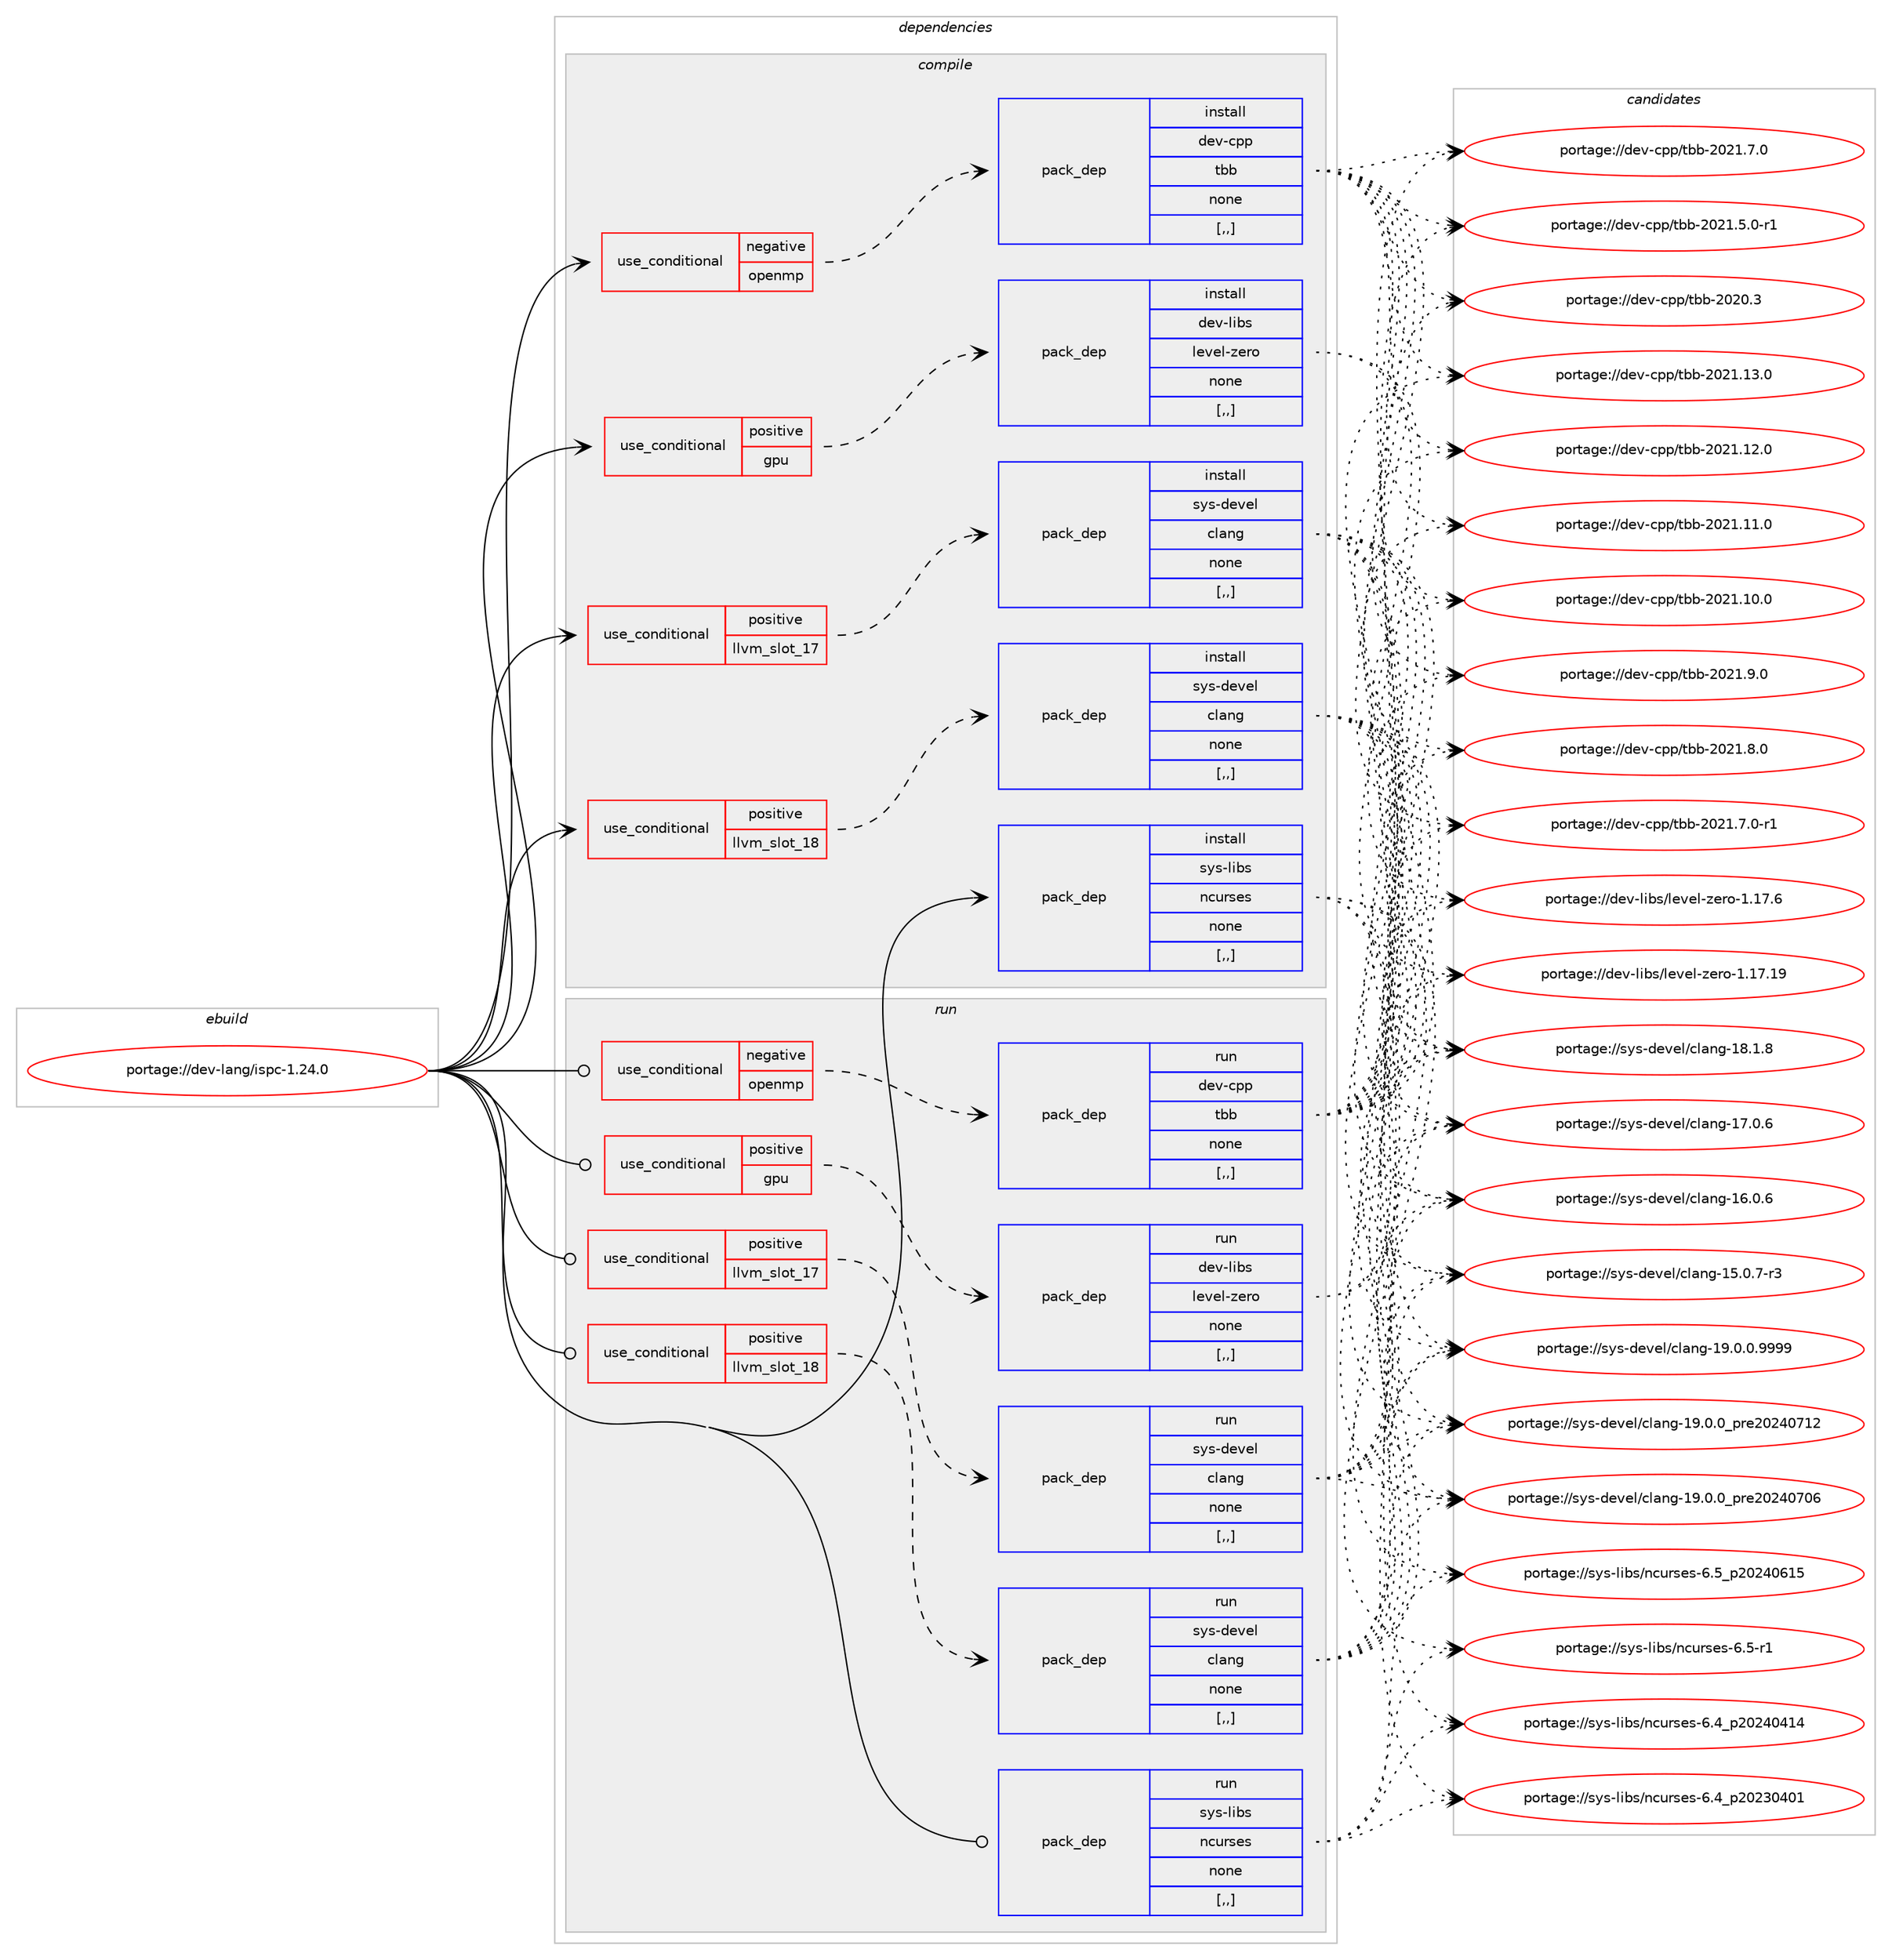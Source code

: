 digraph prolog {

# *************
# Graph options
# *************

newrank=true;
concentrate=true;
compound=true;
graph [rankdir=LR,fontname=Helvetica,fontsize=10,ranksep=1.5];#, ranksep=2.5, nodesep=0.2];
edge  [arrowhead=vee];
node  [fontname=Helvetica,fontsize=10];

# **********
# The ebuild
# **********

subgraph cluster_leftcol {
color=gray;
rank=same;
label=<<i>ebuild</i>>;
id [label="portage://dev-lang/ispc-1.24.0", color=red, width=4, href="../dev-lang/ispc-1.24.0.svg"];
}

# ****************
# The dependencies
# ****************

subgraph cluster_midcol {
color=gray;
label=<<i>dependencies</i>>;
subgraph cluster_compile {
fillcolor="#eeeeee";
style=filled;
label=<<i>compile</i>>;
subgraph cond22834 {
dependency98429 [label=<<TABLE BORDER="0" CELLBORDER="1" CELLSPACING="0" CELLPADDING="4"><TR><TD ROWSPAN="3" CELLPADDING="10">use_conditional</TD></TR><TR><TD>negative</TD></TR><TR><TD>openmp</TD></TR></TABLE>>, shape=none, color=red];
subgraph pack74538 {
dependency98430 [label=<<TABLE BORDER="0" CELLBORDER="1" CELLSPACING="0" CELLPADDING="4" WIDTH="220"><TR><TD ROWSPAN="6" CELLPADDING="30">pack_dep</TD></TR><TR><TD WIDTH="110">install</TD></TR><TR><TD>dev-cpp</TD></TR><TR><TD>tbb</TD></TR><TR><TD>none</TD></TR><TR><TD>[,,]</TD></TR></TABLE>>, shape=none, color=blue];
}
dependency98429:e -> dependency98430:w [weight=20,style="dashed",arrowhead="vee"];
}
id:e -> dependency98429:w [weight=20,style="solid",arrowhead="vee"];
subgraph cond22835 {
dependency98431 [label=<<TABLE BORDER="0" CELLBORDER="1" CELLSPACING="0" CELLPADDING="4"><TR><TD ROWSPAN="3" CELLPADDING="10">use_conditional</TD></TR><TR><TD>positive</TD></TR><TR><TD>gpu</TD></TR></TABLE>>, shape=none, color=red];
subgraph pack74539 {
dependency98432 [label=<<TABLE BORDER="0" CELLBORDER="1" CELLSPACING="0" CELLPADDING="4" WIDTH="220"><TR><TD ROWSPAN="6" CELLPADDING="30">pack_dep</TD></TR><TR><TD WIDTH="110">install</TD></TR><TR><TD>dev-libs</TD></TR><TR><TD>level-zero</TD></TR><TR><TD>none</TD></TR><TR><TD>[,,]</TD></TR></TABLE>>, shape=none, color=blue];
}
dependency98431:e -> dependency98432:w [weight=20,style="dashed",arrowhead="vee"];
}
id:e -> dependency98431:w [weight=20,style="solid",arrowhead="vee"];
subgraph cond22836 {
dependency98433 [label=<<TABLE BORDER="0" CELLBORDER="1" CELLSPACING="0" CELLPADDING="4"><TR><TD ROWSPAN="3" CELLPADDING="10">use_conditional</TD></TR><TR><TD>positive</TD></TR><TR><TD>llvm_slot_17</TD></TR></TABLE>>, shape=none, color=red];
subgraph pack74540 {
dependency98434 [label=<<TABLE BORDER="0" CELLBORDER="1" CELLSPACING="0" CELLPADDING="4" WIDTH="220"><TR><TD ROWSPAN="6" CELLPADDING="30">pack_dep</TD></TR><TR><TD WIDTH="110">install</TD></TR><TR><TD>sys-devel</TD></TR><TR><TD>clang</TD></TR><TR><TD>none</TD></TR><TR><TD>[,,]</TD></TR></TABLE>>, shape=none, color=blue];
}
dependency98433:e -> dependency98434:w [weight=20,style="dashed",arrowhead="vee"];
}
id:e -> dependency98433:w [weight=20,style="solid",arrowhead="vee"];
subgraph cond22837 {
dependency98435 [label=<<TABLE BORDER="0" CELLBORDER="1" CELLSPACING="0" CELLPADDING="4"><TR><TD ROWSPAN="3" CELLPADDING="10">use_conditional</TD></TR><TR><TD>positive</TD></TR><TR><TD>llvm_slot_18</TD></TR></TABLE>>, shape=none, color=red];
subgraph pack74541 {
dependency98436 [label=<<TABLE BORDER="0" CELLBORDER="1" CELLSPACING="0" CELLPADDING="4" WIDTH="220"><TR><TD ROWSPAN="6" CELLPADDING="30">pack_dep</TD></TR><TR><TD WIDTH="110">install</TD></TR><TR><TD>sys-devel</TD></TR><TR><TD>clang</TD></TR><TR><TD>none</TD></TR><TR><TD>[,,]</TD></TR></TABLE>>, shape=none, color=blue];
}
dependency98435:e -> dependency98436:w [weight=20,style="dashed",arrowhead="vee"];
}
id:e -> dependency98435:w [weight=20,style="solid",arrowhead="vee"];
subgraph pack74542 {
dependency98437 [label=<<TABLE BORDER="0" CELLBORDER="1" CELLSPACING="0" CELLPADDING="4" WIDTH="220"><TR><TD ROWSPAN="6" CELLPADDING="30">pack_dep</TD></TR><TR><TD WIDTH="110">install</TD></TR><TR><TD>sys-libs</TD></TR><TR><TD>ncurses</TD></TR><TR><TD>none</TD></TR><TR><TD>[,,]</TD></TR></TABLE>>, shape=none, color=blue];
}
id:e -> dependency98437:w [weight=20,style="solid",arrowhead="vee"];
}
subgraph cluster_compileandrun {
fillcolor="#eeeeee";
style=filled;
label=<<i>compile and run</i>>;
}
subgraph cluster_run {
fillcolor="#eeeeee";
style=filled;
label=<<i>run</i>>;
subgraph cond22838 {
dependency98438 [label=<<TABLE BORDER="0" CELLBORDER="1" CELLSPACING="0" CELLPADDING="4"><TR><TD ROWSPAN="3" CELLPADDING="10">use_conditional</TD></TR><TR><TD>negative</TD></TR><TR><TD>openmp</TD></TR></TABLE>>, shape=none, color=red];
subgraph pack74543 {
dependency98439 [label=<<TABLE BORDER="0" CELLBORDER="1" CELLSPACING="0" CELLPADDING="4" WIDTH="220"><TR><TD ROWSPAN="6" CELLPADDING="30">pack_dep</TD></TR><TR><TD WIDTH="110">run</TD></TR><TR><TD>dev-cpp</TD></TR><TR><TD>tbb</TD></TR><TR><TD>none</TD></TR><TR><TD>[,,]</TD></TR></TABLE>>, shape=none, color=blue];
}
dependency98438:e -> dependency98439:w [weight=20,style="dashed",arrowhead="vee"];
}
id:e -> dependency98438:w [weight=20,style="solid",arrowhead="odot"];
subgraph cond22839 {
dependency98440 [label=<<TABLE BORDER="0" CELLBORDER="1" CELLSPACING="0" CELLPADDING="4"><TR><TD ROWSPAN="3" CELLPADDING="10">use_conditional</TD></TR><TR><TD>positive</TD></TR><TR><TD>gpu</TD></TR></TABLE>>, shape=none, color=red];
subgraph pack74544 {
dependency98441 [label=<<TABLE BORDER="0" CELLBORDER="1" CELLSPACING="0" CELLPADDING="4" WIDTH="220"><TR><TD ROWSPAN="6" CELLPADDING="30">pack_dep</TD></TR><TR><TD WIDTH="110">run</TD></TR><TR><TD>dev-libs</TD></TR><TR><TD>level-zero</TD></TR><TR><TD>none</TD></TR><TR><TD>[,,]</TD></TR></TABLE>>, shape=none, color=blue];
}
dependency98440:e -> dependency98441:w [weight=20,style="dashed",arrowhead="vee"];
}
id:e -> dependency98440:w [weight=20,style="solid",arrowhead="odot"];
subgraph cond22840 {
dependency98442 [label=<<TABLE BORDER="0" CELLBORDER="1" CELLSPACING="0" CELLPADDING="4"><TR><TD ROWSPAN="3" CELLPADDING="10">use_conditional</TD></TR><TR><TD>positive</TD></TR><TR><TD>llvm_slot_17</TD></TR></TABLE>>, shape=none, color=red];
subgraph pack74545 {
dependency98443 [label=<<TABLE BORDER="0" CELLBORDER="1" CELLSPACING="0" CELLPADDING="4" WIDTH="220"><TR><TD ROWSPAN="6" CELLPADDING="30">pack_dep</TD></TR><TR><TD WIDTH="110">run</TD></TR><TR><TD>sys-devel</TD></TR><TR><TD>clang</TD></TR><TR><TD>none</TD></TR><TR><TD>[,,]</TD></TR></TABLE>>, shape=none, color=blue];
}
dependency98442:e -> dependency98443:w [weight=20,style="dashed",arrowhead="vee"];
}
id:e -> dependency98442:w [weight=20,style="solid",arrowhead="odot"];
subgraph cond22841 {
dependency98444 [label=<<TABLE BORDER="0" CELLBORDER="1" CELLSPACING="0" CELLPADDING="4"><TR><TD ROWSPAN="3" CELLPADDING="10">use_conditional</TD></TR><TR><TD>positive</TD></TR><TR><TD>llvm_slot_18</TD></TR></TABLE>>, shape=none, color=red];
subgraph pack74546 {
dependency98445 [label=<<TABLE BORDER="0" CELLBORDER="1" CELLSPACING="0" CELLPADDING="4" WIDTH="220"><TR><TD ROWSPAN="6" CELLPADDING="30">pack_dep</TD></TR><TR><TD WIDTH="110">run</TD></TR><TR><TD>sys-devel</TD></TR><TR><TD>clang</TD></TR><TR><TD>none</TD></TR><TR><TD>[,,]</TD></TR></TABLE>>, shape=none, color=blue];
}
dependency98444:e -> dependency98445:w [weight=20,style="dashed",arrowhead="vee"];
}
id:e -> dependency98444:w [weight=20,style="solid",arrowhead="odot"];
subgraph pack74547 {
dependency98446 [label=<<TABLE BORDER="0" CELLBORDER="1" CELLSPACING="0" CELLPADDING="4" WIDTH="220"><TR><TD ROWSPAN="6" CELLPADDING="30">pack_dep</TD></TR><TR><TD WIDTH="110">run</TD></TR><TR><TD>sys-libs</TD></TR><TR><TD>ncurses</TD></TR><TR><TD>none</TD></TR><TR><TD>[,,]</TD></TR></TABLE>>, shape=none, color=blue];
}
id:e -> dependency98446:w [weight=20,style="solid",arrowhead="odot"];
}
}

# **************
# The candidates
# **************

subgraph cluster_choices {
rank=same;
color=gray;
label=<<i>candidates</i>>;

subgraph choice74538 {
color=black;
nodesep=1;
choice100101118459911211247116989845504850494649514648 [label="portage://dev-cpp/tbb-2021.13.0", color=red, width=4,href="../dev-cpp/tbb-2021.13.0.svg"];
choice100101118459911211247116989845504850494649504648 [label="portage://dev-cpp/tbb-2021.12.0", color=red, width=4,href="../dev-cpp/tbb-2021.12.0.svg"];
choice100101118459911211247116989845504850494649494648 [label="portage://dev-cpp/tbb-2021.11.0", color=red, width=4,href="../dev-cpp/tbb-2021.11.0.svg"];
choice100101118459911211247116989845504850494649484648 [label="portage://dev-cpp/tbb-2021.10.0", color=red, width=4,href="../dev-cpp/tbb-2021.10.0.svg"];
choice1001011184599112112471169898455048504946574648 [label="portage://dev-cpp/tbb-2021.9.0", color=red, width=4,href="../dev-cpp/tbb-2021.9.0.svg"];
choice1001011184599112112471169898455048504946564648 [label="portage://dev-cpp/tbb-2021.8.0", color=red, width=4,href="../dev-cpp/tbb-2021.8.0.svg"];
choice10010111845991121124711698984550485049465546484511449 [label="portage://dev-cpp/tbb-2021.7.0-r1", color=red, width=4,href="../dev-cpp/tbb-2021.7.0-r1.svg"];
choice1001011184599112112471169898455048504946554648 [label="portage://dev-cpp/tbb-2021.7.0", color=red, width=4,href="../dev-cpp/tbb-2021.7.0.svg"];
choice10010111845991121124711698984550485049465346484511449 [label="portage://dev-cpp/tbb-2021.5.0-r1", color=red, width=4,href="../dev-cpp/tbb-2021.5.0-r1.svg"];
choice100101118459911211247116989845504850484651 [label="portage://dev-cpp/tbb-2020.3", color=red, width=4,href="../dev-cpp/tbb-2020.3.svg"];
dependency98430:e -> choice100101118459911211247116989845504850494649514648:w [style=dotted,weight="100"];
dependency98430:e -> choice100101118459911211247116989845504850494649504648:w [style=dotted,weight="100"];
dependency98430:e -> choice100101118459911211247116989845504850494649494648:w [style=dotted,weight="100"];
dependency98430:e -> choice100101118459911211247116989845504850494649484648:w [style=dotted,weight="100"];
dependency98430:e -> choice1001011184599112112471169898455048504946574648:w [style=dotted,weight="100"];
dependency98430:e -> choice1001011184599112112471169898455048504946564648:w [style=dotted,weight="100"];
dependency98430:e -> choice10010111845991121124711698984550485049465546484511449:w [style=dotted,weight="100"];
dependency98430:e -> choice1001011184599112112471169898455048504946554648:w [style=dotted,weight="100"];
dependency98430:e -> choice10010111845991121124711698984550485049465346484511449:w [style=dotted,weight="100"];
dependency98430:e -> choice100101118459911211247116989845504850484651:w [style=dotted,weight="100"];
}
subgraph choice74539 {
color=black;
nodesep=1;
choice100101118451081059811547108101118101108451221011141114549464955464957 [label="portage://dev-libs/level-zero-1.17.19", color=red, width=4,href="../dev-libs/level-zero-1.17.19.svg"];
choice1001011184510810598115471081011181011084512210111411145494649554654 [label="portage://dev-libs/level-zero-1.17.6", color=red, width=4,href="../dev-libs/level-zero-1.17.6.svg"];
dependency98432:e -> choice100101118451081059811547108101118101108451221011141114549464955464957:w [style=dotted,weight="100"];
dependency98432:e -> choice1001011184510810598115471081011181011084512210111411145494649554654:w [style=dotted,weight="100"];
}
subgraph choice74540 {
color=black;
nodesep=1;
choice11512111545100101118101108479910897110103454957464846484657575757 [label="portage://sys-devel/clang-19.0.0.9999", color=red, width=4,href="../sys-devel/clang-19.0.0.9999.svg"];
choice1151211154510010111810110847991089711010345495746484648951121141015048505248554950 [label="portage://sys-devel/clang-19.0.0_pre20240712", color=red, width=4,href="../sys-devel/clang-19.0.0_pre20240712.svg"];
choice1151211154510010111810110847991089711010345495746484648951121141015048505248554854 [label="portage://sys-devel/clang-19.0.0_pre20240706", color=red, width=4,href="../sys-devel/clang-19.0.0_pre20240706.svg"];
choice1151211154510010111810110847991089711010345495646494656 [label="portage://sys-devel/clang-18.1.8", color=red, width=4,href="../sys-devel/clang-18.1.8.svg"];
choice1151211154510010111810110847991089711010345495546484654 [label="portage://sys-devel/clang-17.0.6", color=red, width=4,href="../sys-devel/clang-17.0.6.svg"];
choice1151211154510010111810110847991089711010345495446484654 [label="portage://sys-devel/clang-16.0.6", color=red, width=4,href="../sys-devel/clang-16.0.6.svg"];
choice11512111545100101118101108479910897110103454953464846554511451 [label="portage://sys-devel/clang-15.0.7-r3", color=red, width=4,href="../sys-devel/clang-15.0.7-r3.svg"];
dependency98434:e -> choice11512111545100101118101108479910897110103454957464846484657575757:w [style=dotted,weight="100"];
dependency98434:e -> choice1151211154510010111810110847991089711010345495746484648951121141015048505248554950:w [style=dotted,weight="100"];
dependency98434:e -> choice1151211154510010111810110847991089711010345495746484648951121141015048505248554854:w [style=dotted,weight="100"];
dependency98434:e -> choice1151211154510010111810110847991089711010345495646494656:w [style=dotted,weight="100"];
dependency98434:e -> choice1151211154510010111810110847991089711010345495546484654:w [style=dotted,weight="100"];
dependency98434:e -> choice1151211154510010111810110847991089711010345495446484654:w [style=dotted,weight="100"];
dependency98434:e -> choice11512111545100101118101108479910897110103454953464846554511451:w [style=dotted,weight="100"];
}
subgraph choice74541 {
color=black;
nodesep=1;
choice11512111545100101118101108479910897110103454957464846484657575757 [label="portage://sys-devel/clang-19.0.0.9999", color=red, width=4,href="../sys-devel/clang-19.0.0.9999.svg"];
choice1151211154510010111810110847991089711010345495746484648951121141015048505248554950 [label="portage://sys-devel/clang-19.0.0_pre20240712", color=red, width=4,href="../sys-devel/clang-19.0.0_pre20240712.svg"];
choice1151211154510010111810110847991089711010345495746484648951121141015048505248554854 [label="portage://sys-devel/clang-19.0.0_pre20240706", color=red, width=4,href="../sys-devel/clang-19.0.0_pre20240706.svg"];
choice1151211154510010111810110847991089711010345495646494656 [label="portage://sys-devel/clang-18.1.8", color=red, width=4,href="../sys-devel/clang-18.1.8.svg"];
choice1151211154510010111810110847991089711010345495546484654 [label="portage://sys-devel/clang-17.0.6", color=red, width=4,href="../sys-devel/clang-17.0.6.svg"];
choice1151211154510010111810110847991089711010345495446484654 [label="portage://sys-devel/clang-16.0.6", color=red, width=4,href="../sys-devel/clang-16.0.6.svg"];
choice11512111545100101118101108479910897110103454953464846554511451 [label="portage://sys-devel/clang-15.0.7-r3", color=red, width=4,href="../sys-devel/clang-15.0.7-r3.svg"];
dependency98436:e -> choice11512111545100101118101108479910897110103454957464846484657575757:w [style=dotted,weight="100"];
dependency98436:e -> choice1151211154510010111810110847991089711010345495746484648951121141015048505248554950:w [style=dotted,weight="100"];
dependency98436:e -> choice1151211154510010111810110847991089711010345495746484648951121141015048505248554854:w [style=dotted,weight="100"];
dependency98436:e -> choice1151211154510010111810110847991089711010345495646494656:w [style=dotted,weight="100"];
dependency98436:e -> choice1151211154510010111810110847991089711010345495546484654:w [style=dotted,weight="100"];
dependency98436:e -> choice1151211154510010111810110847991089711010345495446484654:w [style=dotted,weight="100"];
dependency98436:e -> choice11512111545100101118101108479910897110103454953464846554511451:w [style=dotted,weight="100"];
}
subgraph choice74542 {
color=black;
nodesep=1;
choice1151211154510810598115471109911711411510111545544653951125048505248544953 [label="portage://sys-libs/ncurses-6.5_p20240615", color=red, width=4,href="../sys-libs/ncurses-6.5_p20240615.svg"];
choice11512111545108105981154711099117114115101115455446534511449 [label="portage://sys-libs/ncurses-6.5-r1", color=red, width=4,href="../sys-libs/ncurses-6.5-r1.svg"];
choice1151211154510810598115471109911711411510111545544652951125048505248524952 [label="portage://sys-libs/ncurses-6.4_p20240414", color=red, width=4,href="../sys-libs/ncurses-6.4_p20240414.svg"];
choice1151211154510810598115471109911711411510111545544652951125048505148524849 [label="portage://sys-libs/ncurses-6.4_p20230401", color=red, width=4,href="../sys-libs/ncurses-6.4_p20230401.svg"];
dependency98437:e -> choice1151211154510810598115471109911711411510111545544653951125048505248544953:w [style=dotted,weight="100"];
dependency98437:e -> choice11512111545108105981154711099117114115101115455446534511449:w [style=dotted,weight="100"];
dependency98437:e -> choice1151211154510810598115471109911711411510111545544652951125048505248524952:w [style=dotted,weight="100"];
dependency98437:e -> choice1151211154510810598115471109911711411510111545544652951125048505148524849:w [style=dotted,weight="100"];
}
subgraph choice74543 {
color=black;
nodesep=1;
choice100101118459911211247116989845504850494649514648 [label="portage://dev-cpp/tbb-2021.13.0", color=red, width=4,href="../dev-cpp/tbb-2021.13.0.svg"];
choice100101118459911211247116989845504850494649504648 [label="portage://dev-cpp/tbb-2021.12.0", color=red, width=4,href="../dev-cpp/tbb-2021.12.0.svg"];
choice100101118459911211247116989845504850494649494648 [label="portage://dev-cpp/tbb-2021.11.0", color=red, width=4,href="../dev-cpp/tbb-2021.11.0.svg"];
choice100101118459911211247116989845504850494649484648 [label="portage://dev-cpp/tbb-2021.10.0", color=red, width=4,href="../dev-cpp/tbb-2021.10.0.svg"];
choice1001011184599112112471169898455048504946574648 [label="portage://dev-cpp/tbb-2021.9.0", color=red, width=4,href="../dev-cpp/tbb-2021.9.0.svg"];
choice1001011184599112112471169898455048504946564648 [label="portage://dev-cpp/tbb-2021.8.0", color=red, width=4,href="../dev-cpp/tbb-2021.8.0.svg"];
choice10010111845991121124711698984550485049465546484511449 [label="portage://dev-cpp/tbb-2021.7.0-r1", color=red, width=4,href="../dev-cpp/tbb-2021.7.0-r1.svg"];
choice1001011184599112112471169898455048504946554648 [label="portage://dev-cpp/tbb-2021.7.0", color=red, width=4,href="../dev-cpp/tbb-2021.7.0.svg"];
choice10010111845991121124711698984550485049465346484511449 [label="portage://dev-cpp/tbb-2021.5.0-r1", color=red, width=4,href="../dev-cpp/tbb-2021.5.0-r1.svg"];
choice100101118459911211247116989845504850484651 [label="portage://dev-cpp/tbb-2020.3", color=red, width=4,href="../dev-cpp/tbb-2020.3.svg"];
dependency98439:e -> choice100101118459911211247116989845504850494649514648:w [style=dotted,weight="100"];
dependency98439:e -> choice100101118459911211247116989845504850494649504648:w [style=dotted,weight="100"];
dependency98439:e -> choice100101118459911211247116989845504850494649494648:w [style=dotted,weight="100"];
dependency98439:e -> choice100101118459911211247116989845504850494649484648:w [style=dotted,weight="100"];
dependency98439:e -> choice1001011184599112112471169898455048504946574648:w [style=dotted,weight="100"];
dependency98439:e -> choice1001011184599112112471169898455048504946564648:w [style=dotted,weight="100"];
dependency98439:e -> choice10010111845991121124711698984550485049465546484511449:w [style=dotted,weight="100"];
dependency98439:e -> choice1001011184599112112471169898455048504946554648:w [style=dotted,weight="100"];
dependency98439:e -> choice10010111845991121124711698984550485049465346484511449:w [style=dotted,weight="100"];
dependency98439:e -> choice100101118459911211247116989845504850484651:w [style=dotted,weight="100"];
}
subgraph choice74544 {
color=black;
nodesep=1;
choice100101118451081059811547108101118101108451221011141114549464955464957 [label="portage://dev-libs/level-zero-1.17.19", color=red, width=4,href="../dev-libs/level-zero-1.17.19.svg"];
choice1001011184510810598115471081011181011084512210111411145494649554654 [label="portage://dev-libs/level-zero-1.17.6", color=red, width=4,href="../dev-libs/level-zero-1.17.6.svg"];
dependency98441:e -> choice100101118451081059811547108101118101108451221011141114549464955464957:w [style=dotted,weight="100"];
dependency98441:e -> choice1001011184510810598115471081011181011084512210111411145494649554654:w [style=dotted,weight="100"];
}
subgraph choice74545 {
color=black;
nodesep=1;
choice11512111545100101118101108479910897110103454957464846484657575757 [label="portage://sys-devel/clang-19.0.0.9999", color=red, width=4,href="../sys-devel/clang-19.0.0.9999.svg"];
choice1151211154510010111810110847991089711010345495746484648951121141015048505248554950 [label="portage://sys-devel/clang-19.0.0_pre20240712", color=red, width=4,href="../sys-devel/clang-19.0.0_pre20240712.svg"];
choice1151211154510010111810110847991089711010345495746484648951121141015048505248554854 [label="portage://sys-devel/clang-19.0.0_pre20240706", color=red, width=4,href="../sys-devel/clang-19.0.0_pre20240706.svg"];
choice1151211154510010111810110847991089711010345495646494656 [label="portage://sys-devel/clang-18.1.8", color=red, width=4,href="../sys-devel/clang-18.1.8.svg"];
choice1151211154510010111810110847991089711010345495546484654 [label="portage://sys-devel/clang-17.0.6", color=red, width=4,href="../sys-devel/clang-17.0.6.svg"];
choice1151211154510010111810110847991089711010345495446484654 [label="portage://sys-devel/clang-16.0.6", color=red, width=4,href="../sys-devel/clang-16.0.6.svg"];
choice11512111545100101118101108479910897110103454953464846554511451 [label="portage://sys-devel/clang-15.0.7-r3", color=red, width=4,href="../sys-devel/clang-15.0.7-r3.svg"];
dependency98443:e -> choice11512111545100101118101108479910897110103454957464846484657575757:w [style=dotted,weight="100"];
dependency98443:e -> choice1151211154510010111810110847991089711010345495746484648951121141015048505248554950:w [style=dotted,weight="100"];
dependency98443:e -> choice1151211154510010111810110847991089711010345495746484648951121141015048505248554854:w [style=dotted,weight="100"];
dependency98443:e -> choice1151211154510010111810110847991089711010345495646494656:w [style=dotted,weight="100"];
dependency98443:e -> choice1151211154510010111810110847991089711010345495546484654:w [style=dotted,weight="100"];
dependency98443:e -> choice1151211154510010111810110847991089711010345495446484654:w [style=dotted,weight="100"];
dependency98443:e -> choice11512111545100101118101108479910897110103454953464846554511451:w [style=dotted,weight="100"];
}
subgraph choice74546 {
color=black;
nodesep=1;
choice11512111545100101118101108479910897110103454957464846484657575757 [label="portage://sys-devel/clang-19.0.0.9999", color=red, width=4,href="../sys-devel/clang-19.0.0.9999.svg"];
choice1151211154510010111810110847991089711010345495746484648951121141015048505248554950 [label="portage://sys-devel/clang-19.0.0_pre20240712", color=red, width=4,href="../sys-devel/clang-19.0.0_pre20240712.svg"];
choice1151211154510010111810110847991089711010345495746484648951121141015048505248554854 [label="portage://sys-devel/clang-19.0.0_pre20240706", color=red, width=4,href="../sys-devel/clang-19.0.0_pre20240706.svg"];
choice1151211154510010111810110847991089711010345495646494656 [label="portage://sys-devel/clang-18.1.8", color=red, width=4,href="../sys-devel/clang-18.1.8.svg"];
choice1151211154510010111810110847991089711010345495546484654 [label="portage://sys-devel/clang-17.0.6", color=red, width=4,href="../sys-devel/clang-17.0.6.svg"];
choice1151211154510010111810110847991089711010345495446484654 [label="portage://sys-devel/clang-16.0.6", color=red, width=4,href="../sys-devel/clang-16.0.6.svg"];
choice11512111545100101118101108479910897110103454953464846554511451 [label="portage://sys-devel/clang-15.0.7-r3", color=red, width=4,href="../sys-devel/clang-15.0.7-r3.svg"];
dependency98445:e -> choice11512111545100101118101108479910897110103454957464846484657575757:w [style=dotted,weight="100"];
dependency98445:e -> choice1151211154510010111810110847991089711010345495746484648951121141015048505248554950:w [style=dotted,weight="100"];
dependency98445:e -> choice1151211154510010111810110847991089711010345495746484648951121141015048505248554854:w [style=dotted,weight="100"];
dependency98445:e -> choice1151211154510010111810110847991089711010345495646494656:w [style=dotted,weight="100"];
dependency98445:e -> choice1151211154510010111810110847991089711010345495546484654:w [style=dotted,weight="100"];
dependency98445:e -> choice1151211154510010111810110847991089711010345495446484654:w [style=dotted,weight="100"];
dependency98445:e -> choice11512111545100101118101108479910897110103454953464846554511451:w [style=dotted,weight="100"];
}
subgraph choice74547 {
color=black;
nodesep=1;
choice1151211154510810598115471109911711411510111545544653951125048505248544953 [label="portage://sys-libs/ncurses-6.5_p20240615", color=red, width=4,href="../sys-libs/ncurses-6.5_p20240615.svg"];
choice11512111545108105981154711099117114115101115455446534511449 [label="portage://sys-libs/ncurses-6.5-r1", color=red, width=4,href="../sys-libs/ncurses-6.5-r1.svg"];
choice1151211154510810598115471109911711411510111545544652951125048505248524952 [label="portage://sys-libs/ncurses-6.4_p20240414", color=red, width=4,href="../sys-libs/ncurses-6.4_p20240414.svg"];
choice1151211154510810598115471109911711411510111545544652951125048505148524849 [label="portage://sys-libs/ncurses-6.4_p20230401", color=red, width=4,href="../sys-libs/ncurses-6.4_p20230401.svg"];
dependency98446:e -> choice1151211154510810598115471109911711411510111545544653951125048505248544953:w [style=dotted,weight="100"];
dependency98446:e -> choice11512111545108105981154711099117114115101115455446534511449:w [style=dotted,weight="100"];
dependency98446:e -> choice1151211154510810598115471109911711411510111545544652951125048505248524952:w [style=dotted,weight="100"];
dependency98446:e -> choice1151211154510810598115471109911711411510111545544652951125048505148524849:w [style=dotted,weight="100"];
}
}

}
